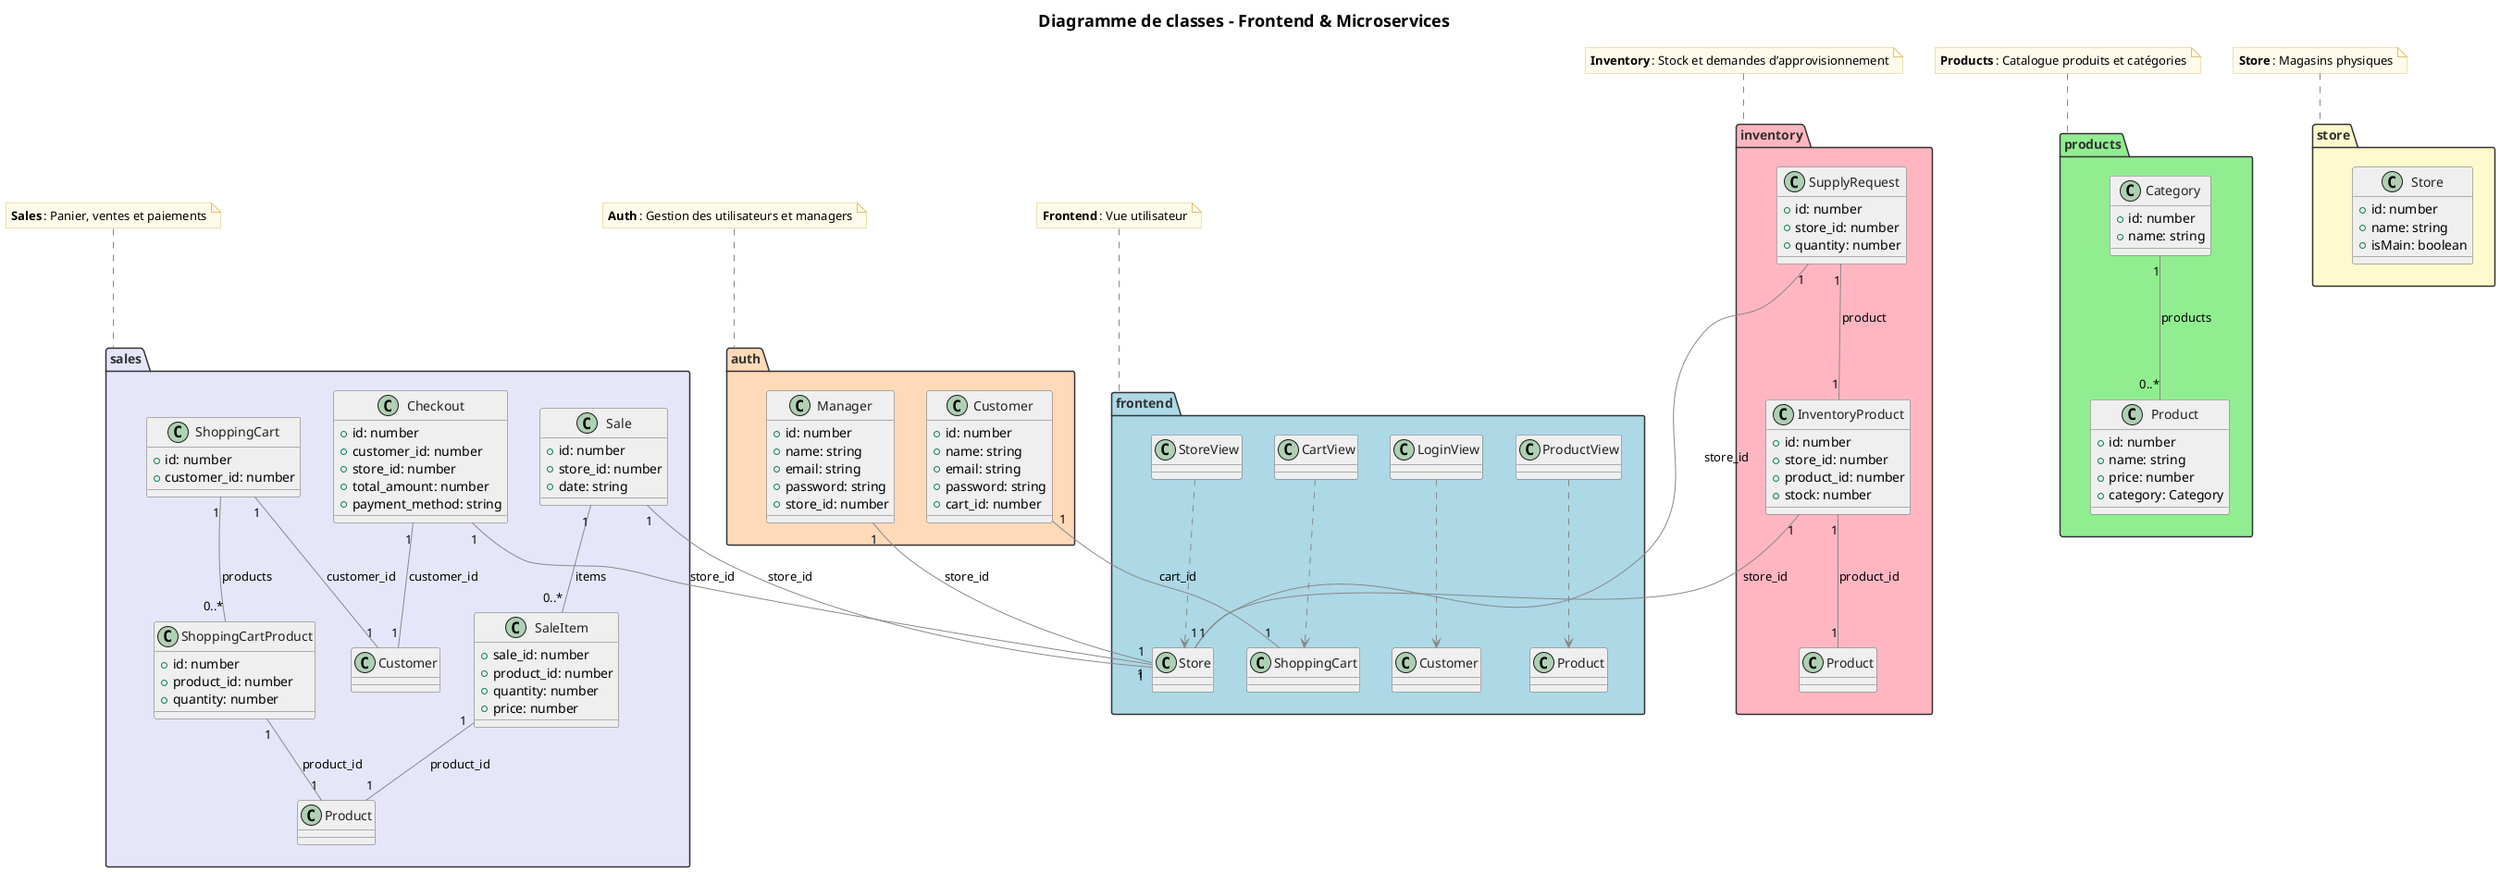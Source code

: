 @startuml Diagramme de classes global

skinparam package {
    BackgroundColor #F9F9F9
    BorderColor #333
    FontColor #333
}
skinparam class {
    BackgroundColor #EFEFEF
    BorderColor #666
    FontColor #222
    ArrowColor #888
}
skinparam note {
    BackgroundColor #FFFBEA
    BorderColor #E1C16E
}

title <b><size:18>Diagramme de classes - Frontend & Microservices</size></b>

package "frontend" #ADD8E6 {
    class CartView
    class ProductView
    class StoreView
    class LoginView
    CartView ..> ShoppingCart
    ProductView ..> Product
    StoreView ..> Store
    LoginView ..> Customer
}

package "auth" #FFDAB9 {
    class Customer {
        + id: number
        + name: string
        + email: string
        + password: string
        + cart_id: number
    }
    class Manager {
        + id: number
        + name: string
        + email: string
        + password: string
        + store_id: number
    }
    Customer "1" -- "1" ShoppingCart : "cart_id"
    Manager "1" -- "1" Store : "store_id"
}

package "products" #90EE90 {
    class Product {
        + id: number
        + name: string
        + price: number
        + category: Category
    }
    class Category {
        + id: number
        + name: string
    }
    Category "1" -- "0..*" Product : "products"
}

package "inventory" #FFB6C1 {
    class InventoryProduct {
        + id: number
        + store_id: number
        + product_id: number
        + stock: number
    }
    class SupplyRequest {
        + id: number
        + store_id: number
        + quantity: number
    }
    InventoryProduct "1" -- "1" Store : "store_id"
    InventoryProduct "1" -- "1" Product : "product_id"
    SupplyRequest "1" -- "1" InventoryProduct : "product"
    SupplyRequest "1" -- "1" Store : "store_id"
}

package "sales" #E6E6FA {
    class Sale {
        + id: number
        + store_id: number
        + date: string
    }
    class SaleItem {
        + sale_id: number
        + product_id: number
        + quantity: number
        + price: number
    }
    class ShoppingCart {
        + id: number
        + customer_id: number
    }
    class ShoppingCartProduct {
        + id: number
        + product_id: number
        + quantity: number
    }
    class Checkout {
        + id: number
        + customer_id: number
        + store_id: number
        + total_amount: number
        + payment_method: string
    }
    Sale "1" -- "0..*" SaleItem : "items"
    Sale "1" -- "1" Store : "store_id"
    SaleItem "1" -- "1" Product : "product_id"
    ShoppingCart "1" -- "0..*" ShoppingCartProduct : "products"
    ShoppingCart "1" -- "1" Customer : "customer_id"
    ShoppingCartProduct "1" -- "1" Product : "product_id"
    Checkout "1" -- "1" Customer : "customer_id"
    Checkout "1" -- "1" Store : "store_id"
}

package "store" #FFFACD {
    class Store {
        + id: number
        + name: string
        + isMain: boolean
    }
}

note top of frontend
    <b>Frontend</b> : Vue utilisateur
end note

note top of auth
    <b>Auth</b> : Gestion des utilisateurs et managers
end note

note top of products
    <b>Products</b> : Catalogue produits et catégories
end note

note top of inventory
    <b>Inventory</b> : Stock et demandes d’approvisionnement
end note

note top of sales
    <b>Sales</b> : Panier, ventes et paiements
end note

note top of store
    <b>Store</b> : Magasins physiques
end note

@enduml